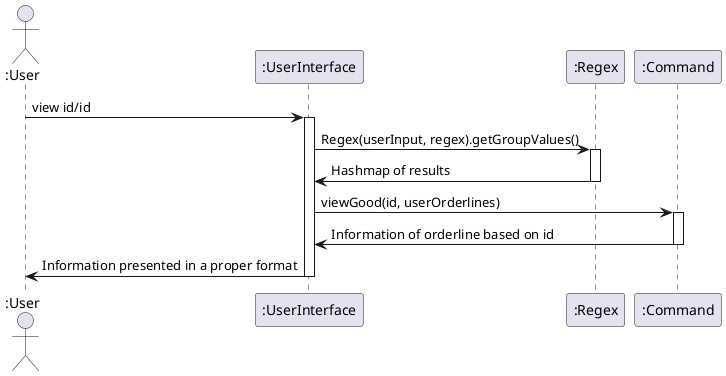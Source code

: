 @startuml
'https://plantuml.com/sequence-diagram

Actor ":User" as user
participant ":UserInterface" as ui
participant ":Regex" as regex
participant ":Command" as command

user -> ui ++ : view id/id
ui -> regex ++ : Regex(userInput, regex).getGroupValues()
regex -> ui -- : Hashmap of results
ui -> command ++ : viewGood(id, userOrderlines)
command -> ui -- : Information of orderline based on id
ui -> user -- : Information presented in a proper format
@enduml